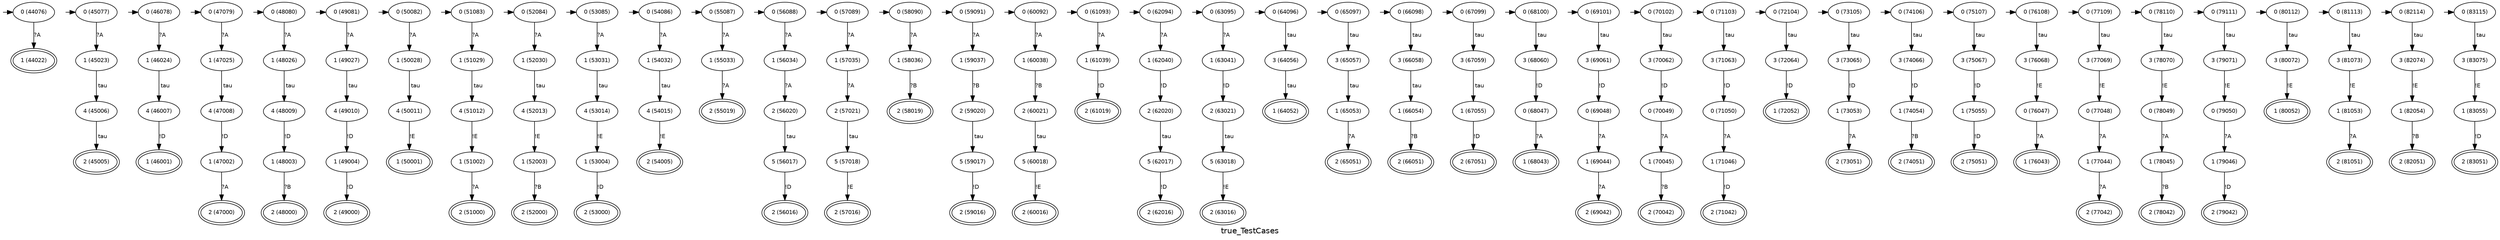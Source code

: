 digraph D {
graph [fontname="Helvetica", label="true_TestCases"];
node [fontname="Helvetica" fontsize=10];
edge [fontname="Helvetica" fontsize=10];
  q_44076 [label="" height="0.01" width="0.01" style="invis"];
  q_44076 -> 44076 [minlen="0.5"];
  44022 [label="1 (44022)", peripheries=2]
  44076 [label="0 (44076)"]
  44076 -> 44022 [label="?A"]
  q_45077 [label="" height="0.01" width="0.01" style="invis"];
  q_45077 -> 45077 [minlen="0.5"];
  45005 [label="2 (45005)", peripheries=2]
  45006 [label="4 (45006)"]
  45006 -> 45005 [label=" tau"]
  45023 [label="1 (45023)"]
  45023 -> 45006 [label=" tau"]
  45077 [label="0 (45077)"]
  45077 -> 45023 [label="?A"]
  q_46078 [label="" height="0.01" width="0.01" style="invis"];
  q_46078 -> 46078 [minlen="0.5"];
  46001 [label="1 (46001)", peripheries=2]
  46007 [label="4 (46007)"]
  46007 -> 46001 [label="!D"]
  46024 [label="1 (46024)"]
  46024 -> 46007 [label=" tau"]
  46078 [label="0 (46078)"]
  46078 -> 46024 [label="?A"]
  q_47079 [label="" height="0.01" width="0.01" style="invis"];
  q_47079 -> 47079 [minlen="0.5"];
  47000 [label="2 (47000)", peripheries=2]
  47002 [label="1 (47002)"]
  47002 -> 47000 [label="?A"]
  47008 [label="4 (47008)"]
  47008 -> 47002 [label="!D"]
  47025 [label="1 (47025)"]
  47025 -> 47008 [label=" tau"]
  47079 [label="0 (47079)"]
  47079 -> 47025 [label="?A"]
  q_48080 [label="" height="0.01" width="0.01" style="invis"];
  q_48080 -> 48080 [minlen="0.5"];
  48000 [label="2 (48000)", peripheries=2]
  48003 [label="1 (48003)"]
  48003 -> 48000 [label="?B"]
  48009 [label="4 (48009)"]
  48009 -> 48003 [label="!D"]
  48026 [label="1 (48026)"]
  48026 -> 48009 [label=" tau"]
  48080 [label="0 (48080)"]
  48080 -> 48026 [label="?A"]
  q_49081 [label="" height="0.01" width="0.01" style="invis"];
  q_49081 -> 49081 [minlen="0.5"];
  49000 [label="2 (49000)", peripheries=2]
  49004 [label="1 (49004)"]
  49004 -> 49000 [label="!D"]
  49010 [label="4 (49010)"]
  49010 -> 49004 [label="!D"]
  49027 [label="1 (49027)"]
  49027 -> 49010 [label=" tau"]
  49081 [label="0 (49081)"]
  49081 -> 49027 [label="?A"]
  q_50082 [label="" height="0.01" width="0.01" style="invis"];
  q_50082 -> 50082 [minlen="0.5"];
  50001 [label="1 (50001)", peripheries=2]
  50011 [label="4 (50011)"]
  50011 -> 50001 [label="!E"]
  50028 [label="1 (50028)"]
  50028 -> 50011 [label=" tau"]
  50082 [label="0 (50082)"]
  50082 -> 50028 [label="?A"]
  q_51083 [label="" height="0.01" width="0.01" style="invis"];
  q_51083 -> 51083 [minlen="0.5"];
  51000 [label="2 (51000)", peripheries=2]
  51002 [label="1 (51002)"]
  51002 -> 51000 [label="?A"]
  51012 [label="4 (51012)"]
  51012 -> 51002 [label="!E"]
  51029 [label="1 (51029)"]
  51029 -> 51012 [label=" tau"]
  51083 [label="0 (51083)"]
  51083 -> 51029 [label="?A"]
  q_52084 [label="" height="0.01" width="0.01" style="invis"];
  q_52084 -> 52084 [minlen="0.5"];
  52000 [label="2 (52000)", peripheries=2]
  52003 [label="1 (52003)"]
  52003 -> 52000 [label="?B"]
  52013 [label="4 (52013)"]
  52013 -> 52003 [label="!E"]
  52030 [label="1 (52030)"]
  52030 -> 52013 [label=" tau"]
  52084 [label="0 (52084)"]
  52084 -> 52030 [label="?A"]
  q_53085 [label="" height="0.01" width="0.01" style="invis"];
  q_53085 -> 53085 [minlen="0.5"];
  53000 [label="2 (53000)", peripheries=2]
  53004 [label="1 (53004)"]
  53004 -> 53000 [label="!D"]
  53014 [label="4 (53014)"]
  53014 -> 53004 [label="!E"]
  53031 [label="1 (53031)"]
  53031 -> 53014 [label=" tau"]
  53085 [label="0 (53085)"]
  53085 -> 53031 [label="?A"]
  q_54086 [label="" height="0.01" width="0.01" style="invis"];
  q_54086 -> 54086 [minlen="0.5"];
  54005 [label="2 (54005)", peripheries=2]
  54015 [label="4 (54015)"]
  54015 -> 54005 [label="!E"]
  54032 [label="1 (54032)"]
  54032 -> 54015 [label=" tau"]
  54086 [label="0 (54086)"]
  54086 -> 54032 [label="?A"]
  q_55087 [label="" height="0.01" width="0.01" style="invis"];
  q_55087 -> 55087 [minlen="0.5"];
  55019 [label="2 (55019)", peripheries=2]
  55033 [label="1 (55033)"]
  55033 -> 55019 [label="?A"]
  55087 [label="0 (55087)"]
  55087 -> 55033 [label="?A"]
  q_56088 [label="" height="0.01" width="0.01" style="invis"];
  q_56088 -> 56088 [minlen="0.5"];
  56016 [label="2 (56016)", peripheries=2]
  56017 [label="5 (56017)"]
  56017 -> 56016 [label="!D"]
  56020 [label="2 (56020)"]
  56020 -> 56017 [label=" tau"]
  56034 [label="1 (56034)"]
  56034 -> 56020 [label="?A"]
  56088 [label="0 (56088)"]
  56088 -> 56034 [label="?A"]
  q_57089 [label="" height="0.01" width="0.01" style="invis"];
  q_57089 -> 57089 [minlen="0.5"];
  57016 [label="2 (57016)", peripheries=2]
  57018 [label="5 (57018)"]
  57018 -> 57016 [label="!E"]
  57021 [label="2 (57021)"]
  57021 -> 57018 [label=" tau"]
  57035 [label="1 (57035)"]
  57035 -> 57021 [label="?A"]
  57089 [label="0 (57089)"]
  57089 -> 57035 [label="?A"]
  q_58090 [label="" height="0.01" width="0.01" style="invis"];
  q_58090 -> 58090 [minlen="0.5"];
  58019 [label="2 (58019)", peripheries=2]
  58036 [label="1 (58036)"]
  58036 -> 58019 [label="?B"]
  58090 [label="0 (58090)"]
  58090 -> 58036 [label="?A"]
  q_59091 [label="" height="0.01" width="0.01" style="invis"];
  q_59091 -> 59091 [minlen="0.5"];
  59016 [label="2 (59016)", peripheries=2]
  59017 [label="5 (59017)"]
  59017 -> 59016 [label="!D"]
  59020 [label="2 (59020)"]
  59020 -> 59017 [label=" tau"]
  59037 [label="1 (59037)"]
  59037 -> 59020 [label="?B"]
  59091 [label="0 (59091)"]
  59091 -> 59037 [label="?A"]
  q_60092 [label="" height="0.01" width="0.01" style="invis"];
  q_60092 -> 60092 [minlen="0.5"];
  60016 [label="2 (60016)", peripheries=2]
  60018 [label="5 (60018)"]
  60018 -> 60016 [label="!E"]
  60021 [label="2 (60021)"]
  60021 -> 60018 [label=" tau"]
  60038 [label="1 (60038)"]
  60038 -> 60021 [label="?B"]
  60092 [label="0 (60092)"]
  60092 -> 60038 [label="?A"]
  q_61093 [label="" height="0.01" width="0.01" style="invis"];
  q_61093 -> 61093 [minlen="0.5"];
  61019 [label="2 (61019)", peripheries=2]
  61039 [label="1 (61039)"]
  61039 -> 61019 [label="!D"]
  61093 [label="0 (61093)"]
  61093 -> 61039 [label="?A"]
  q_62094 [label="" height="0.01" width="0.01" style="invis"];
  q_62094 -> 62094 [minlen="0.5"];
  62016 [label="2 (62016)", peripheries=2]
  62017 [label="5 (62017)"]
  62017 -> 62016 [label="!D"]
  62020 [label="2 (62020)"]
  62020 -> 62017 [label=" tau"]
  62040 [label="1 (62040)"]
  62040 -> 62020 [label="!D"]
  62094 [label="0 (62094)"]
  62094 -> 62040 [label="?A"]
  q_63095 [label="" height="0.01" width="0.01" style="invis"];
  q_63095 -> 63095 [minlen="0.5"];
  63016 [label="2 (63016)", peripheries=2]
  63018 [label="5 (63018)"]
  63018 -> 63016 [label="!E"]
  63021 [label="2 (63021)"]
  63021 -> 63018 [label=" tau"]
  63041 [label="1 (63041)"]
  63041 -> 63021 [label="!D"]
  63095 [label="0 (63095)"]
  63095 -> 63041 [label="?A"]
  q_64096 [label="" height="0.01" width="0.01" style="invis"];
  q_64096 -> 64096 [minlen="0.5"];
  64052 [label="1 (64052)", peripheries=2]
  64056 [label="3 (64056)"]
  64056 -> 64052 [label=" tau"]
  64096 [label="0 (64096)"]
  64096 -> 64056 [label=" tau"]
  q_65097 [label="" height="0.01" width="0.01" style="invis"];
  q_65097 -> 65097 [minlen="0.5"];
  65051 [label="2 (65051)", peripheries=2]
  65053 [label="1 (65053)"]
  65053 -> 65051 [label="?A"]
  65057 [label="3 (65057)"]
  65057 -> 65053 [label=" tau"]
  65097 [label="0 (65097)"]
  65097 -> 65057 [label=" tau"]
  q_66098 [label="" height="0.01" width="0.01" style="invis"];
  q_66098 -> 66098 [minlen="0.5"];
  66051 [label="2 (66051)", peripheries=2]
  66054 [label="1 (66054)"]
  66054 -> 66051 [label="?B"]
  66058 [label="3 (66058)"]
  66058 -> 66054 [label=" tau"]
  66098 [label="0 (66098)"]
  66098 -> 66058 [label=" tau"]
  q_67099 [label="" height="0.01" width="0.01" style="invis"];
  q_67099 -> 67099 [minlen="0.5"];
  67051 [label="2 (67051)", peripheries=2]
  67055 [label="1 (67055)"]
  67055 -> 67051 [label="!D"]
  67059 [label="3 (67059)"]
  67059 -> 67055 [label=" tau"]
  67099 [label="0 (67099)"]
  67099 -> 67059 [label=" tau"]
  q_68100 [label="" height="0.01" width="0.01" style="invis"];
  q_68100 -> 68100 [minlen="0.5"];
  68043 [label="1 (68043)", peripheries=2]
  68047 [label="0 (68047)"]
  68047 -> 68043 [label="?A"]
  68060 [label="3 (68060)"]
  68060 -> 68047 [label="!D"]
  68100 [label="0 (68100)"]
  68100 -> 68060 [label=" tau"]
  q_69101 [label="" height="0.01" width="0.01" style="invis"];
  q_69101 -> 69101 [minlen="0.5"];
  69042 [label="2 (69042)", peripheries=2]
  69044 [label="1 (69044)"]
  69044 -> 69042 [label="?A"]
  69048 [label="0 (69048)"]
  69048 -> 69044 [label="?A"]
  69061 [label="3 (69061)"]
  69061 -> 69048 [label="!D"]
  69101 [label="0 (69101)"]
  69101 -> 69061 [label=" tau"]
  q_70102 [label="" height="0.01" width="0.01" style="invis"];
  q_70102 -> 70102 [minlen="0.5"];
  70042 [label="2 (70042)", peripheries=2]
  70045 [label="1 (70045)"]
  70045 -> 70042 [label="?B"]
  70049 [label="0 (70049)"]
  70049 -> 70045 [label="?A"]
  70062 [label="3 (70062)"]
  70062 -> 70049 [label="!D"]
  70102 [label="0 (70102)"]
  70102 -> 70062 [label=" tau"]
  q_71103 [label="" height="0.01" width="0.01" style="invis"];
  q_71103 -> 71103 [minlen="0.5"];
  71042 [label="2 (71042)", peripheries=2]
  71046 [label="1 (71046)"]
  71046 -> 71042 [label="!D"]
  71050 [label="0 (71050)"]
  71050 -> 71046 [label="?A"]
  71063 [label="3 (71063)"]
  71063 -> 71050 [label="!D"]
  71103 [label="0 (71103)"]
  71103 -> 71063 [label=" tau"]
  q_72104 [label="" height="0.01" width="0.01" style="invis"];
  q_72104 -> 72104 [minlen="0.5"];
  72052 [label="1 (72052)", peripheries=2]
  72064 [label="3 (72064)"]
  72064 -> 72052 [label="!D"]
  72104 [label="0 (72104)"]
  72104 -> 72064 [label=" tau"]
  q_73105 [label="" height="0.01" width="0.01" style="invis"];
  q_73105 -> 73105 [minlen="0.5"];
  73051 [label="2 (73051)", peripheries=2]
  73053 [label="1 (73053)"]
  73053 -> 73051 [label="?A"]
  73065 [label="3 (73065)"]
  73065 -> 73053 [label="!D"]
  73105 [label="0 (73105)"]
  73105 -> 73065 [label=" tau"]
  q_74106 [label="" height="0.01" width="0.01" style="invis"];
  q_74106 -> 74106 [minlen="0.5"];
  74051 [label="2 (74051)", peripheries=2]
  74054 [label="1 (74054)"]
  74054 -> 74051 [label="?B"]
  74066 [label="3 (74066)"]
  74066 -> 74054 [label="!D"]
  74106 [label="0 (74106)"]
  74106 -> 74066 [label=" tau"]
  q_75107 [label="" height="0.01" width="0.01" style="invis"];
  q_75107 -> 75107 [minlen="0.5"];
  75051 [label="2 (75051)", peripheries=2]
  75055 [label="1 (75055)"]
  75055 -> 75051 [label="!D"]
  75067 [label="3 (75067)"]
  75067 -> 75055 [label="!D"]
  75107 [label="0 (75107)"]
  75107 -> 75067 [label=" tau"]
  q_76108 [label="" height="0.01" width="0.01" style="invis"];
  q_76108 -> 76108 [minlen="0.5"];
  76043 [label="1 (76043)", peripheries=2]
  76047 [label="0 (76047)"]
  76047 -> 76043 [label="?A"]
  76068 [label="3 (76068)"]
  76068 -> 76047 [label="!E"]
  76108 [label="0 (76108)"]
  76108 -> 76068 [label=" tau"]
  q_77109 [label="" height="0.01" width="0.01" style="invis"];
  q_77109 -> 77109 [minlen="0.5"];
  77042 [label="2 (77042)", peripheries=2]
  77044 [label="1 (77044)"]
  77044 -> 77042 [label="?A"]
  77048 [label="0 (77048)"]
  77048 -> 77044 [label="?A"]
  77069 [label="3 (77069)"]
  77069 -> 77048 [label="!E"]
  77109 [label="0 (77109)"]
  77109 -> 77069 [label=" tau"]
  q_78110 [label="" height="0.01" width="0.01" style="invis"];
  q_78110 -> 78110 [minlen="0.5"];
  78042 [label="2 (78042)", peripheries=2]
  78045 [label="1 (78045)"]
  78045 -> 78042 [label="?B"]
  78049 [label="0 (78049)"]
  78049 -> 78045 [label="?A"]
  78070 [label="3 (78070)"]
  78070 -> 78049 [label="!E"]
  78110 [label="0 (78110)"]
  78110 -> 78070 [label=" tau"]
  q_79111 [label="" height="0.01" width="0.01" style="invis"];
  q_79111 -> 79111 [minlen="0.5"];
  79042 [label="2 (79042)", peripheries=2]
  79046 [label="1 (79046)"]
  79046 -> 79042 [label="!D"]
  79050 [label="0 (79050)"]
  79050 -> 79046 [label="?A"]
  79071 [label="3 (79071)"]
  79071 -> 79050 [label="!E"]
  79111 [label="0 (79111)"]
  79111 -> 79071 [label=" tau"]
  q_80112 [label="" height="0.01" width="0.01" style="invis"];
  q_80112 -> 80112 [minlen="0.5"];
  80052 [label="1 (80052)", peripheries=2]
  80072 [label="3 (80072)"]
  80072 -> 80052 [label="!E"]
  80112 [label="0 (80112)"]
  80112 -> 80072 [label=" tau"]
  q_81113 [label="" height="0.01" width="0.01" style="invis"];
  q_81113 -> 81113 [minlen="0.5"];
  81051 [label="2 (81051)", peripheries=2]
  81053 [label="1 (81053)"]
  81053 -> 81051 [label="?A"]
  81073 [label="3 (81073)"]
  81073 -> 81053 [label="!E"]
  81113 [label="0 (81113)"]
  81113 -> 81073 [label=" tau"]
  q_82114 [label="" height="0.01" width="0.01" style="invis"];
  q_82114 -> 82114 [minlen="0.5"];
  82051 [label="2 (82051)", peripheries=2]
  82054 [label="1 (82054)"]
  82054 -> 82051 [label="?B"]
  82074 [label="3 (82074)"]
  82074 -> 82054 [label="!E"]
  82114 [label="0 (82114)"]
  82114 -> 82074 [label=" tau"]
  q_83115 [label="" height="0.01" width="0.01" style="invis"];
  q_83115 -> 83115 [minlen="0.5"];
  83051 [label="2 (83051)", peripheries=2]
  83055 [label="1 (83055)"]
  83055 -> 83051 [label="!D"]
  83075 [label="3 (83075)"]
  83075 -> 83055 [label="!E"]
  83115 [label="0 (83115)"]
  83115 -> 83075 [label=" tau"]
}
